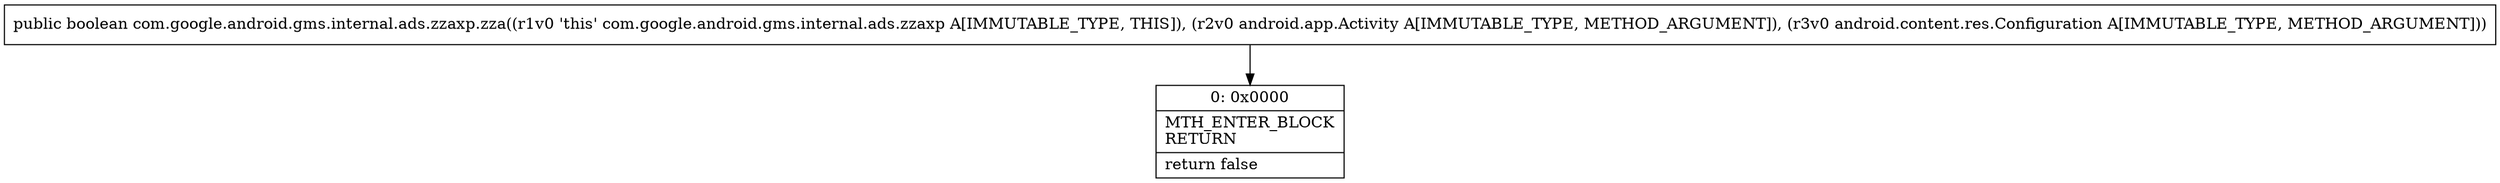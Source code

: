 digraph "CFG forcom.google.android.gms.internal.ads.zzaxp.zza(Landroid\/app\/Activity;Landroid\/content\/res\/Configuration;)Z" {
Node_0 [shape=record,label="{0\:\ 0x0000|MTH_ENTER_BLOCK\lRETURN\l|return false\l}"];
MethodNode[shape=record,label="{public boolean com.google.android.gms.internal.ads.zzaxp.zza((r1v0 'this' com.google.android.gms.internal.ads.zzaxp A[IMMUTABLE_TYPE, THIS]), (r2v0 android.app.Activity A[IMMUTABLE_TYPE, METHOD_ARGUMENT]), (r3v0 android.content.res.Configuration A[IMMUTABLE_TYPE, METHOD_ARGUMENT])) }"];
MethodNode -> Node_0;
}

